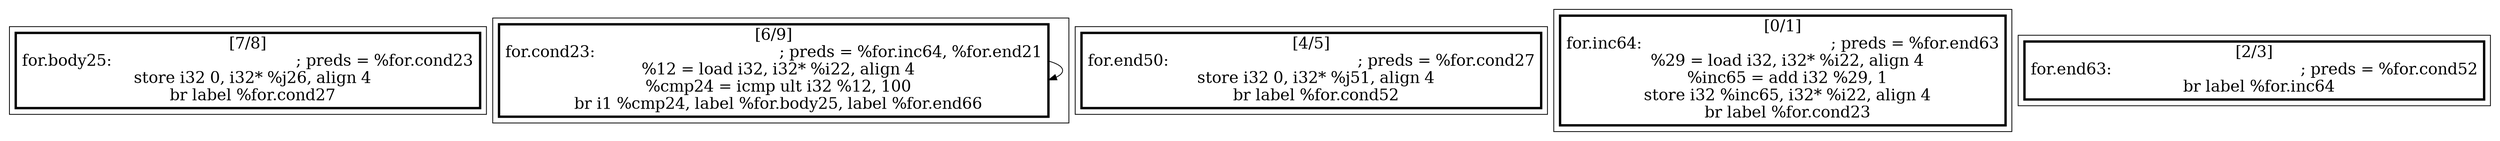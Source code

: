 
digraph G {





subgraph cluster4 {


node199 [penwidth=3.0,fontsize=20,shape=rectangle,label="[7/8]
for.body25:                                       ; preds = %for.cond23
  store i32 0, i32* %j26, align 4
  br label %for.cond27
" ]



}

subgraph cluster3 {


node198 [penwidth=3.0,fontsize=20,shape=rectangle,label="[6/9]
for.cond23:                                       ; preds = %for.inc64, %for.end21
  %12 = load i32, i32* %i22, align 4
  %cmp24 = icmp ult i32 %12, 100
  br i1 %cmp24, label %for.body25, label %for.end66
" ]

node198->node198 [ ]


}

subgraph cluster2 {


node197 [penwidth=3.0,fontsize=20,shape=rectangle,label="[4/5]
for.end50:                                        ; preds = %for.cond27
  store i32 0, i32* %j51, align 4
  br label %for.cond52
" ]



}

subgraph cluster0 {


node195 [penwidth=3.0,fontsize=20,shape=rectangle,label="[0/1]
for.inc64:                                        ; preds = %for.end63
  %29 = load i32, i32* %i22, align 4
  %inc65 = add i32 %29, 1
  store i32 %inc65, i32* %i22, align 4
  br label %for.cond23
" ]



}

subgraph cluster1 {


node196 [penwidth=3.0,fontsize=20,shape=rectangle,label="[2/3]
for.end63:                                        ; preds = %for.cond52
  br label %for.inc64
" ]



}

}
